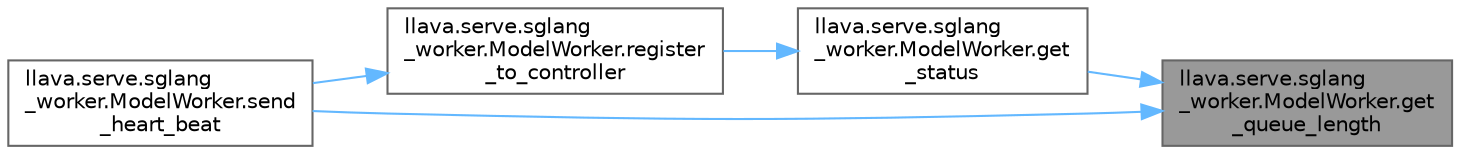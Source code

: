 digraph "llava.serve.sglang_worker.ModelWorker.get_queue_length"
{
 // LATEX_PDF_SIZE
  bgcolor="transparent";
  edge [fontname=Helvetica,fontsize=10,labelfontname=Helvetica,labelfontsize=10];
  node [fontname=Helvetica,fontsize=10,shape=box,height=0.2,width=0.4];
  rankdir="RL";
  Node1 [id="Node000001",label="llava.serve.sglang\l_worker.ModelWorker.get\l_queue_length",height=0.2,width=0.4,color="gray40", fillcolor="grey60", style="filled", fontcolor="black",tooltip=" "];
  Node1 -> Node2 [id="edge5_Node000001_Node000002",dir="back",color="steelblue1",style="solid",tooltip=" "];
  Node2 [id="Node000002",label="llava.serve.sglang\l_worker.ModelWorker.get\l_status",height=0.2,width=0.4,color="grey40", fillcolor="white", style="filled",URL="$classllava_1_1serve_1_1sglang__worker_1_1_model_worker.html#a342e888cb2785863ef671216cae4b375",tooltip=" "];
  Node2 -> Node3 [id="edge6_Node000002_Node000003",dir="back",color="steelblue1",style="solid",tooltip=" "];
  Node3 [id="Node000003",label="llava.serve.sglang\l_worker.ModelWorker.register\l_to_controller",height=0.2,width=0.4,color="grey40", fillcolor="white", style="filled",URL="$classllava_1_1serve_1_1sglang__worker_1_1_model_worker.html#a4d28a879c8a59361d4f9ea1b198931f7",tooltip=" "];
  Node3 -> Node4 [id="edge7_Node000003_Node000004",dir="back",color="steelblue1",style="solid",tooltip=" "];
  Node4 [id="Node000004",label="llava.serve.sglang\l_worker.ModelWorker.send\l_heart_beat",height=0.2,width=0.4,color="grey40", fillcolor="white", style="filled",URL="$classllava_1_1serve_1_1sglang__worker_1_1_model_worker.html#a6915ed825ca90fb2ceea9fbe041dcc95",tooltip=" "];
  Node1 -> Node4 [id="edge8_Node000001_Node000004",dir="back",color="steelblue1",style="solid",tooltip=" "];
}

